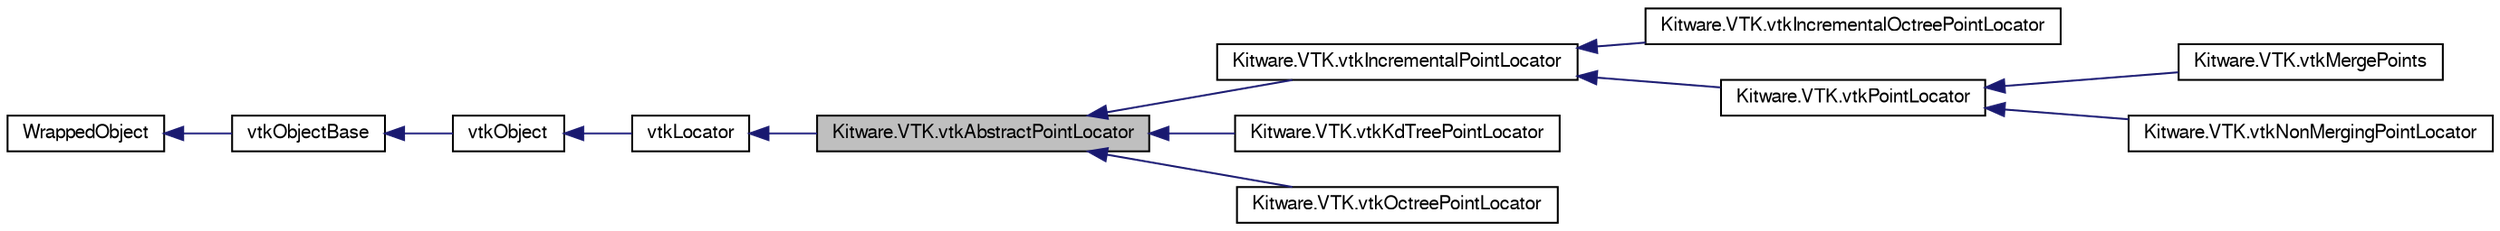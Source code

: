 digraph G
{
  bgcolor="transparent";
  edge [fontname="FreeSans",fontsize="10",labelfontname="FreeSans",labelfontsize="10"];
  node [fontname="FreeSans",fontsize="10",shape=record];
  rankdir="LR";
  Node1 [label="Kitware.VTK.vtkAbstractPointLocator",height=0.2,width=0.4,color="black", fillcolor="grey75", style="filled" fontcolor="black"];
  Node2 -> Node1 [dir="back",color="midnightblue",fontsize="10",style="solid",fontname="FreeSans"];
  Node2 [label="vtkLocator",height=0.2,width=0.4,color="black",URL="$class_kitware_1_1_v_t_k_1_1vtk_locator.html",tooltip="vtkLocator - abstract base class for objects that accelerate spatial searches"];
  Node3 -> Node2 [dir="back",color="midnightblue",fontsize="10",style="solid",fontname="FreeSans"];
  Node3 [label="vtkObject",height=0.2,width=0.4,color="black",URL="$class_kitware_1_1_v_t_k_1_1vtk_object.html",tooltip="vtkObject - abstract base class for most VTK objects"];
  Node4 -> Node3 [dir="back",color="midnightblue",fontsize="10",style="solid",fontname="FreeSans"];
  Node4 [label="vtkObjectBase",height=0.2,width=0.4,color="black",URL="$class_kitware_1_1_v_t_k_1_1vtk_object_base.html",tooltip="vtkObjectBase - abstract base class for most VTK objects"];
  Node5 -> Node4 [dir="back",color="midnightblue",fontsize="10",style="solid",fontname="FreeSans"];
  Node5 [label="WrappedObject",height=0.2,width=0.4,color="black",URL="$class_kitware_1_1_v_t_k_1_1_wrapped_object.html",tooltip="Base class for all the mummy wrapped classes in Kitware.VTK."];
  Node1 -> Node6 [dir="back",color="midnightblue",fontsize="10",style="solid",fontname="FreeSans"];
  Node6 [label="Kitware.VTK.vtkIncrementalPointLocator",height=0.2,width=0.4,color="black",URL="$class_kitware_1_1_v_t_k_1_1vtk_incremental_point_locator.html",tooltip="vtkIncrementalPointLocator - Abstract class in support of both point location and point insertion..."];
  Node6 -> Node7 [dir="back",color="midnightblue",fontsize="10",style="solid",fontname="FreeSans"];
  Node7 [label="Kitware.VTK.vtkIncrementalOctreePointLocator",height=0.2,width=0.4,color="black",URL="$class_kitware_1_1_v_t_k_1_1vtk_incremental_octree_point_locator.html",tooltip="vtkIncrementalOctreePointLocator - Incremental octree in support of both point location and point ins..."];
  Node6 -> Node8 [dir="back",color="midnightblue",fontsize="10",style="solid",fontname="FreeSans"];
  Node8 [label="Kitware.VTK.vtkPointLocator",height=0.2,width=0.4,color="black",URL="$class_kitware_1_1_v_t_k_1_1vtk_point_locator.html",tooltip="vtkPointLocator - quickly locate points in 3-space"];
  Node8 -> Node9 [dir="back",color="midnightblue",fontsize="10",style="solid",fontname="FreeSans"];
  Node9 [label="Kitware.VTK.vtkMergePoints",height=0.2,width=0.4,color="black",URL="$class_kitware_1_1_v_t_k_1_1vtk_merge_points.html",tooltip="vtkMergePoints - merge exactly coincident points"];
  Node8 -> Node10 [dir="back",color="midnightblue",fontsize="10",style="solid",fontname="FreeSans"];
  Node10 [label="Kitware.VTK.vtkNonMergingPointLocator",height=0.2,width=0.4,color="black",URL="$class_kitware_1_1_v_t_k_1_1vtk_non_merging_point_locator.html",tooltip="vtkNonMergingPointLocator - direct / check-free point insertion."];
  Node1 -> Node11 [dir="back",color="midnightblue",fontsize="10",style="solid",fontname="FreeSans"];
  Node11 [label="Kitware.VTK.vtkKdTreePointLocator",height=0.2,width=0.4,color="black",URL="$class_kitware_1_1_v_t_k_1_1vtk_kd_tree_point_locator.html",tooltip="vtkKdTreePointLocator - class to quickly locate points in 3-space"];
  Node1 -> Node12 [dir="back",color="midnightblue",fontsize="10",style="solid",fontname="FreeSans"];
  Node12 [label="Kitware.VTK.vtkOctreePointLocator",height=0.2,width=0.4,color="black",URL="$class_kitware_1_1_v_t_k_1_1vtk_octree_point_locator.html",tooltip="vtkOctreePointLocator - a octree spatial decomposition of a set of points"];
}
